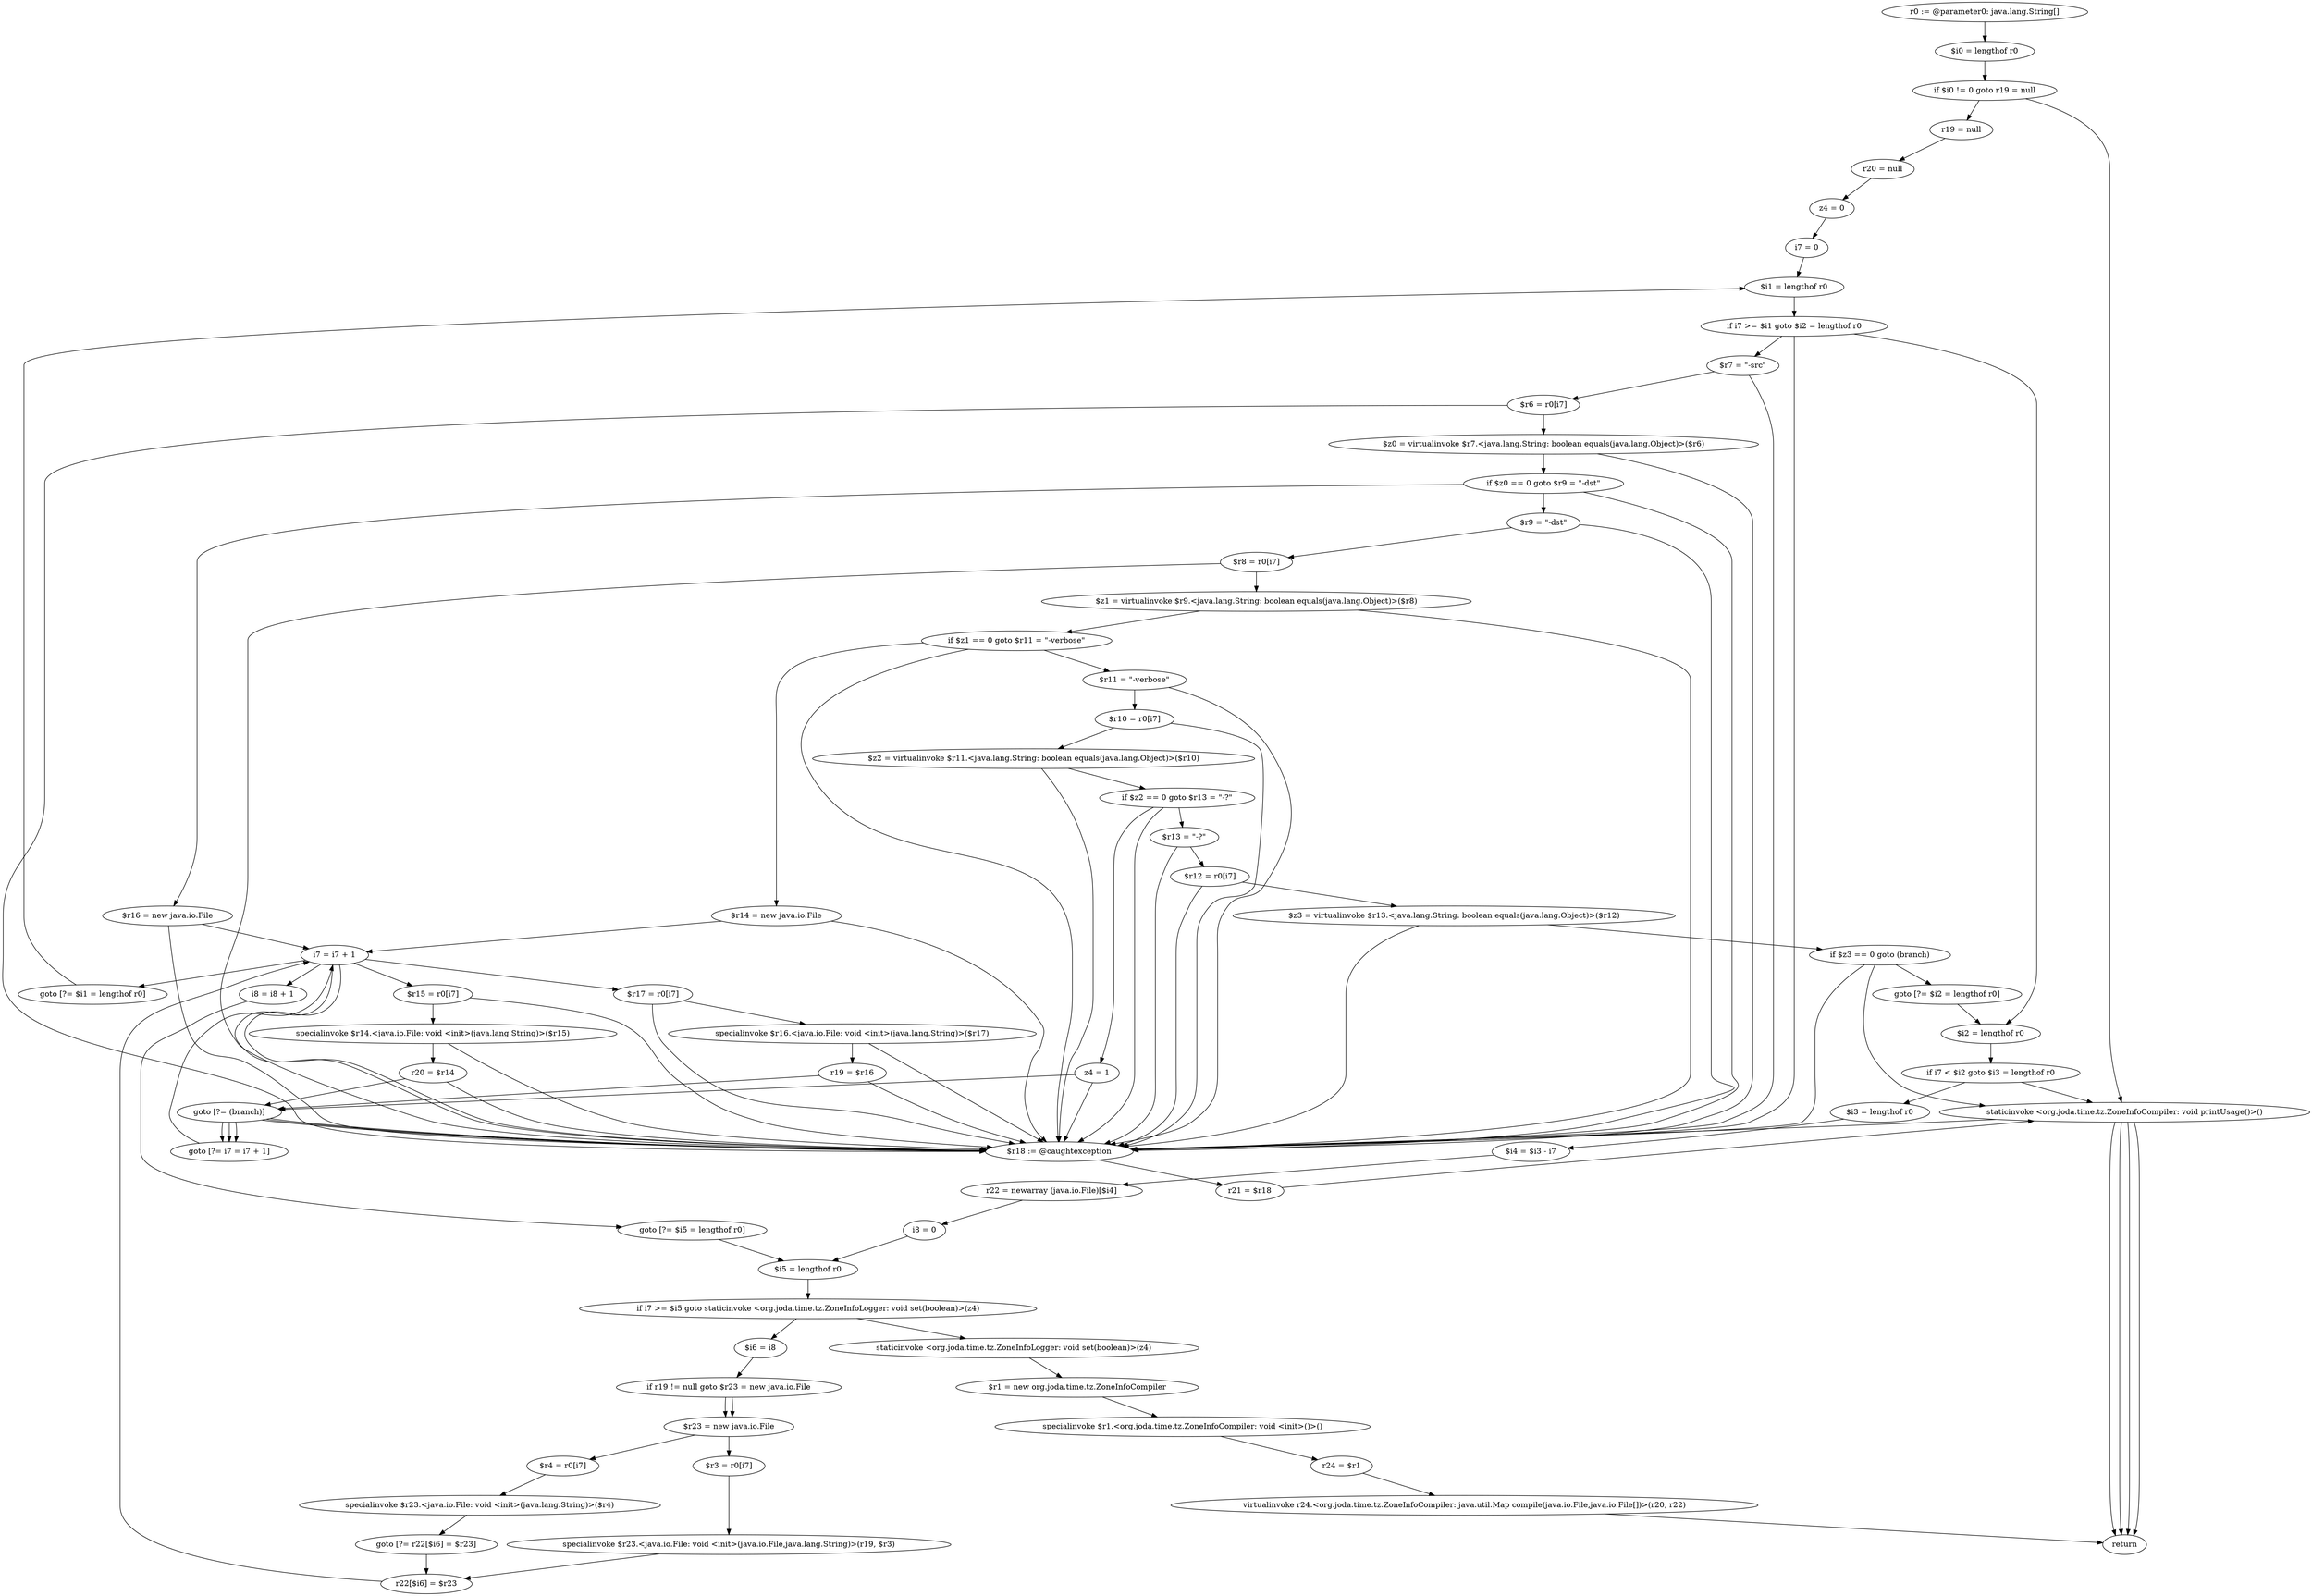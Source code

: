 digraph "unitGraph" {
    "r0 := @parameter0: java.lang.String[]"
    "$i0 = lengthof r0"
    "if $i0 != 0 goto r19 = null"
    "staticinvoke <org.joda.time.tz.ZoneInfoCompiler: void printUsage()>()"
    "return"
    "r19 = null"
    "r20 = null"
    "z4 = 0"
    "i7 = 0"
    "$i1 = lengthof r0"
    "if i7 >= $i1 goto $i2 = lengthof r0"
    "$r7 = \"-src\""
    "$r6 = r0[i7]"
    "$z0 = virtualinvoke $r7.<java.lang.String: boolean equals(java.lang.Object)>($r6)"
    "if $z0 == 0 goto $r9 = \"-dst\""
    "$r16 = new java.io.File"
    "i7 = i7 + 1"
    "$r17 = r0[i7]"
    "specialinvoke $r16.<java.io.File: void <init>(java.lang.String)>($r17)"
    "r19 = $r16"
    "goto [?= (branch)]"
    "$r9 = \"-dst\""
    "$r8 = r0[i7]"
    "$z1 = virtualinvoke $r9.<java.lang.String: boolean equals(java.lang.Object)>($r8)"
    "if $z1 == 0 goto $r11 = \"-verbose\""
    "$r14 = new java.io.File"
    "$r15 = r0[i7]"
    "specialinvoke $r14.<java.io.File: void <init>(java.lang.String)>($r15)"
    "r20 = $r14"
    "$r11 = \"-verbose\""
    "$r10 = r0[i7]"
    "$z2 = virtualinvoke $r11.<java.lang.String: boolean equals(java.lang.Object)>($r10)"
    "if $z2 == 0 goto $r13 = \"-?\""
    "z4 = 1"
    "$r13 = \"-?\""
    "$r12 = r0[i7]"
    "$z3 = virtualinvoke $r13.<java.lang.String: boolean equals(java.lang.Object)>($r12)"
    "if $z3 == 0 goto (branch)"
    "goto [?= $i2 = lengthof r0]"
    "goto [?= i7 = i7 + 1]"
    "$r18 := @caughtexception"
    "r21 = $r18"
    "goto [?= $i1 = lengthof r0]"
    "$i2 = lengthof r0"
    "if i7 < $i2 goto $i3 = lengthof r0"
    "$i3 = lengthof r0"
    "$i4 = $i3 - i7"
    "r22 = newarray (java.io.File)[$i4]"
    "i8 = 0"
    "$i5 = lengthof r0"
    "if i7 >= $i5 goto staticinvoke <org.joda.time.tz.ZoneInfoLogger: void set(boolean)>(z4)"
    "$i6 = i8"
    "if r19 != null goto $r23 = new java.io.File"
    "$r23 = new java.io.File"
    "$r4 = r0[i7]"
    "specialinvoke $r23.<java.io.File: void <init>(java.lang.String)>($r4)"
    "goto [?= r22[$i6] = $r23]"
    "$r3 = r0[i7]"
    "specialinvoke $r23.<java.io.File: void <init>(java.io.File,java.lang.String)>(r19, $r3)"
    "r22[$i6] = $r23"
    "i8 = i8 + 1"
    "goto [?= $i5 = lengthof r0]"
    "staticinvoke <org.joda.time.tz.ZoneInfoLogger: void set(boolean)>(z4)"
    "$r1 = new org.joda.time.tz.ZoneInfoCompiler"
    "specialinvoke $r1.<org.joda.time.tz.ZoneInfoCompiler: void <init>()>()"
    "r24 = $r1"
    "virtualinvoke r24.<org.joda.time.tz.ZoneInfoCompiler: java.util.Map compile(java.io.File,java.io.File[])>(r20, r22)"
    "r0 := @parameter0: java.lang.String[]"->"$i0 = lengthof r0";
    "$i0 = lengthof r0"->"if $i0 != 0 goto r19 = null";
    "if $i0 != 0 goto r19 = null"->"staticinvoke <org.joda.time.tz.ZoneInfoCompiler: void printUsage()>()";
    "if $i0 != 0 goto r19 = null"->"r19 = null";
    "staticinvoke <org.joda.time.tz.ZoneInfoCompiler: void printUsage()>()"->"return";
    "r19 = null"->"r20 = null";
    "r20 = null"->"z4 = 0";
    "z4 = 0"->"i7 = 0";
    "i7 = 0"->"$i1 = lengthof r0";
    "$i1 = lengthof r0"->"if i7 >= $i1 goto $i2 = lengthof r0";
    "if i7 >= $i1 goto $i2 = lengthof r0"->"$r7 = \"-src\"";
    "if i7 >= $i1 goto $i2 = lengthof r0"->"$i2 = lengthof r0";
    "if i7 >= $i1 goto $i2 = lengthof r0"->"$r18 := @caughtexception";
    "$r7 = \"-src\""->"$r6 = r0[i7]";
    "$r7 = \"-src\""->"$r18 := @caughtexception";
    "$r6 = r0[i7]"->"$z0 = virtualinvoke $r7.<java.lang.String: boolean equals(java.lang.Object)>($r6)";
    "$r6 = r0[i7]"->"$r18 := @caughtexception";
    "$z0 = virtualinvoke $r7.<java.lang.String: boolean equals(java.lang.Object)>($r6)"->"if $z0 == 0 goto $r9 = \"-dst\"";
    "$z0 = virtualinvoke $r7.<java.lang.String: boolean equals(java.lang.Object)>($r6)"->"$r18 := @caughtexception";
    "if $z0 == 0 goto $r9 = \"-dst\""->"$r16 = new java.io.File";
    "if $z0 == 0 goto $r9 = \"-dst\""->"$r9 = \"-dst\"";
    "if $z0 == 0 goto $r9 = \"-dst\""->"$r18 := @caughtexception";
    "$r16 = new java.io.File"->"i7 = i7 + 1";
    "$r16 = new java.io.File"->"$r18 := @caughtexception";
    "i7 = i7 + 1"->"$r17 = r0[i7]";
    "i7 = i7 + 1"->"$r18 := @caughtexception";
    "$r17 = r0[i7]"->"specialinvoke $r16.<java.io.File: void <init>(java.lang.String)>($r17)";
    "$r17 = r0[i7]"->"$r18 := @caughtexception";
    "specialinvoke $r16.<java.io.File: void <init>(java.lang.String)>($r17)"->"r19 = $r16";
    "specialinvoke $r16.<java.io.File: void <init>(java.lang.String)>($r17)"->"$r18 := @caughtexception";
    "r19 = $r16"->"goto [?= (branch)]";
    "r19 = $r16"->"$r18 := @caughtexception";
    "goto [?= (branch)]"->"goto [?= i7 = i7 + 1]";
    "goto [?= (branch)]"->"$r18 := @caughtexception";
    "$r9 = \"-dst\""->"$r8 = r0[i7]";
    "$r9 = \"-dst\""->"$r18 := @caughtexception";
    "$r8 = r0[i7]"->"$z1 = virtualinvoke $r9.<java.lang.String: boolean equals(java.lang.Object)>($r8)";
    "$r8 = r0[i7]"->"$r18 := @caughtexception";
    "$z1 = virtualinvoke $r9.<java.lang.String: boolean equals(java.lang.Object)>($r8)"->"if $z1 == 0 goto $r11 = \"-verbose\"";
    "$z1 = virtualinvoke $r9.<java.lang.String: boolean equals(java.lang.Object)>($r8)"->"$r18 := @caughtexception";
    "if $z1 == 0 goto $r11 = \"-verbose\""->"$r14 = new java.io.File";
    "if $z1 == 0 goto $r11 = \"-verbose\""->"$r11 = \"-verbose\"";
    "if $z1 == 0 goto $r11 = \"-verbose\""->"$r18 := @caughtexception";
    "$r14 = new java.io.File"->"i7 = i7 + 1";
    "$r14 = new java.io.File"->"$r18 := @caughtexception";
    "i7 = i7 + 1"->"$r15 = r0[i7]";
    "i7 = i7 + 1"->"$r18 := @caughtexception";
    "$r15 = r0[i7]"->"specialinvoke $r14.<java.io.File: void <init>(java.lang.String)>($r15)";
    "$r15 = r0[i7]"->"$r18 := @caughtexception";
    "specialinvoke $r14.<java.io.File: void <init>(java.lang.String)>($r15)"->"r20 = $r14";
    "specialinvoke $r14.<java.io.File: void <init>(java.lang.String)>($r15)"->"$r18 := @caughtexception";
    "r20 = $r14"->"goto [?= (branch)]";
    "r20 = $r14"->"$r18 := @caughtexception";
    "goto [?= (branch)]"->"goto [?= i7 = i7 + 1]";
    "goto [?= (branch)]"->"$r18 := @caughtexception";
    "$r11 = \"-verbose\""->"$r10 = r0[i7]";
    "$r11 = \"-verbose\""->"$r18 := @caughtexception";
    "$r10 = r0[i7]"->"$z2 = virtualinvoke $r11.<java.lang.String: boolean equals(java.lang.Object)>($r10)";
    "$r10 = r0[i7]"->"$r18 := @caughtexception";
    "$z2 = virtualinvoke $r11.<java.lang.String: boolean equals(java.lang.Object)>($r10)"->"if $z2 == 0 goto $r13 = \"-?\"";
    "$z2 = virtualinvoke $r11.<java.lang.String: boolean equals(java.lang.Object)>($r10)"->"$r18 := @caughtexception";
    "if $z2 == 0 goto $r13 = \"-?\""->"z4 = 1";
    "if $z2 == 0 goto $r13 = \"-?\""->"$r13 = \"-?\"";
    "if $z2 == 0 goto $r13 = \"-?\""->"$r18 := @caughtexception";
    "z4 = 1"->"goto [?= (branch)]";
    "z4 = 1"->"$r18 := @caughtexception";
    "goto [?= (branch)]"->"goto [?= i7 = i7 + 1]";
    "goto [?= (branch)]"->"$r18 := @caughtexception";
    "$r13 = \"-?\""->"$r12 = r0[i7]";
    "$r13 = \"-?\""->"$r18 := @caughtexception";
    "$r12 = r0[i7]"->"$z3 = virtualinvoke $r13.<java.lang.String: boolean equals(java.lang.Object)>($r12)";
    "$r12 = r0[i7]"->"$r18 := @caughtexception";
    "$z3 = virtualinvoke $r13.<java.lang.String: boolean equals(java.lang.Object)>($r12)"->"if $z3 == 0 goto (branch)";
    "$z3 = virtualinvoke $r13.<java.lang.String: boolean equals(java.lang.Object)>($r12)"->"$r18 := @caughtexception";
    "if $z3 == 0 goto (branch)"->"staticinvoke <org.joda.time.tz.ZoneInfoCompiler: void printUsage()>()";
    "if $z3 == 0 goto (branch)"->"goto [?= $i2 = lengthof r0]";
    "if $z3 == 0 goto (branch)"->"$r18 := @caughtexception";
    "staticinvoke <org.joda.time.tz.ZoneInfoCompiler: void printUsage()>()"->"return";
    "staticinvoke <org.joda.time.tz.ZoneInfoCompiler: void printUsage()>()"->"$r18 := @caughtexception";
    "goto [?= $i2 = lengthof r0]"->"$i2 = lengthof r0";
    "goto [?= i7 = i7 + 1]"->"i7 = i7 + 1";
    "$r18 := @caughtexception"->"r21 = $r18";
    "r21 = $r18"->"staticinvoke <org.joda.time.tz.ZoneInfoCompiler: void printUsage()>()";
    "staticinvoke <org.joda.time.tz.ZoneInfoCompiler: void printUsage()>()"->"return";
    "i7 = i7 + 1"->"goto [?= $i1 = lengthof r0]";
    "goto [?= $i1 = lengthof r0]"->"$i1 = lengthof r0";
    "$i2 = lengthof r0"->"if i7 < $i2 goto $i3 = lengthof r0";
    "if i7 < $i2 goto $i3 = lengthof r0"->"staticinvoke <org.joda.time.tz.ZoneInfoCompiler: void printUsage()>()";
    "if i7 < $i2 goto $i3 = lengthof r0"->"$i3 = lengthof r0";
    "staticinvoke <org.joda.time.tz.ZoneInfoCompiler: void printUsage()>()"->"return";
    "$i3 = lengthof r0"->"$i4 = $i3 - i7";
    "$i4 = $i3 - i7"->"r22 = newarray (java.io.File)[$i4]";
    "r22 = newarray (java.io.File)[$i4]"->"i8 = 0";
    "i8 = 0"->"$i5 = lengthof r0";
    "$i5 = lengthof r0"->"if i7 >= $i5 goto staticinvoke <org.joda.time.tz.ZoneInfoLogger: void set(boolean)>(z4)";
    "if i7 >= $i5 goto staticinvoke <org.joda.time.tz.ZoneInfoLogger: void set(boolean)>(z4)"->"$i6 = i8";
    "if i7 >= $i5 goto staticinvoke <org.joda.time.tz.ZoneInfoLogger: void set(boolean)>(z4)"->"staticinvoke <org.joda.time.tz.ZoneInfoLogger: void set(boolean)>(z4)";
    "$i6 = i8"->"if r19 != null goto $r23 = new java.io.File";
    "if r19 != null goto $r23 = new java.io.File"->"$r23 = new java.io.File";
    "if r19 != null goto $r23 = new java.io.File"->"$r23 = new java.io.File";
    "$r23 = new java.io.File"->"$r4 = r0[i7]";
    "$r4 = r0[i7]"->"specialinvoke $r23.<java.io.File: void <init>(java.lang.String)>($r4)";
    "specialinvoke $r23.<java.io.File: void <init>(java.lang.String)>($r4)"->"goto [?= r22[$i6] = $r23]";
    "goto [?= r22[$i6] = $r23]"->"r22[$i6] = $r23";
    "$r23 = new java.io.File"->"$r3 = r0[i7]";
    "$r3 = r0[i7]"->"specialinvoke $r23.<java.io.File: void <init>(java.io.File,java.lang.String)>(r19, $r3)";
    "specialinvoke $r23.<java.io.File: void <init>(java.io.File,java.lang.String)>(r19, $r3)"->"r22[$i6] = $r23";
    "r22[$i6] = $r23"->"i7 = i7 + 1";
    "i7 = i7 + 1"->"i8 = i8 + 1";
    "i8 = i8 + 1"->"goto [?= $i5 = lengthof r0]";
    "goto [?= $i5 = lengthof r0]"->"$i5 = lengthof r0";
    "staticinvoke <org.joda.time.tz.ZoneInfoLogger: void set(boolean)>(z4)"->"$r1 = new org.joda.time.tz.ZoneInfoCompiler";
    "$r1 = new org.joda.time.tz.ZoneInfoCompiler"->"specialinvoke $r1.<org.joda.time.tz.ZoneInfoCompiler: void <init>()>()";
    "specialinvoke $r1.<org.joda.time.tz.ZoneInfoCompiler: void <init>()>()"->"r24 = $r1";
    "r24 = $r1"->"virtualinvoke r24.<org.joda.time.tz.ZoneInfoCompiler: java.util.Map compile(java.io.File,java.io.File[])>(r20, r22)";
    "virtualinvoke r24.<org.joda.time.tz.ZoneInfoCompiler: java.util.Map compile(java.io.File,java.io.File[])>(r20, r22)"->"return";
}
